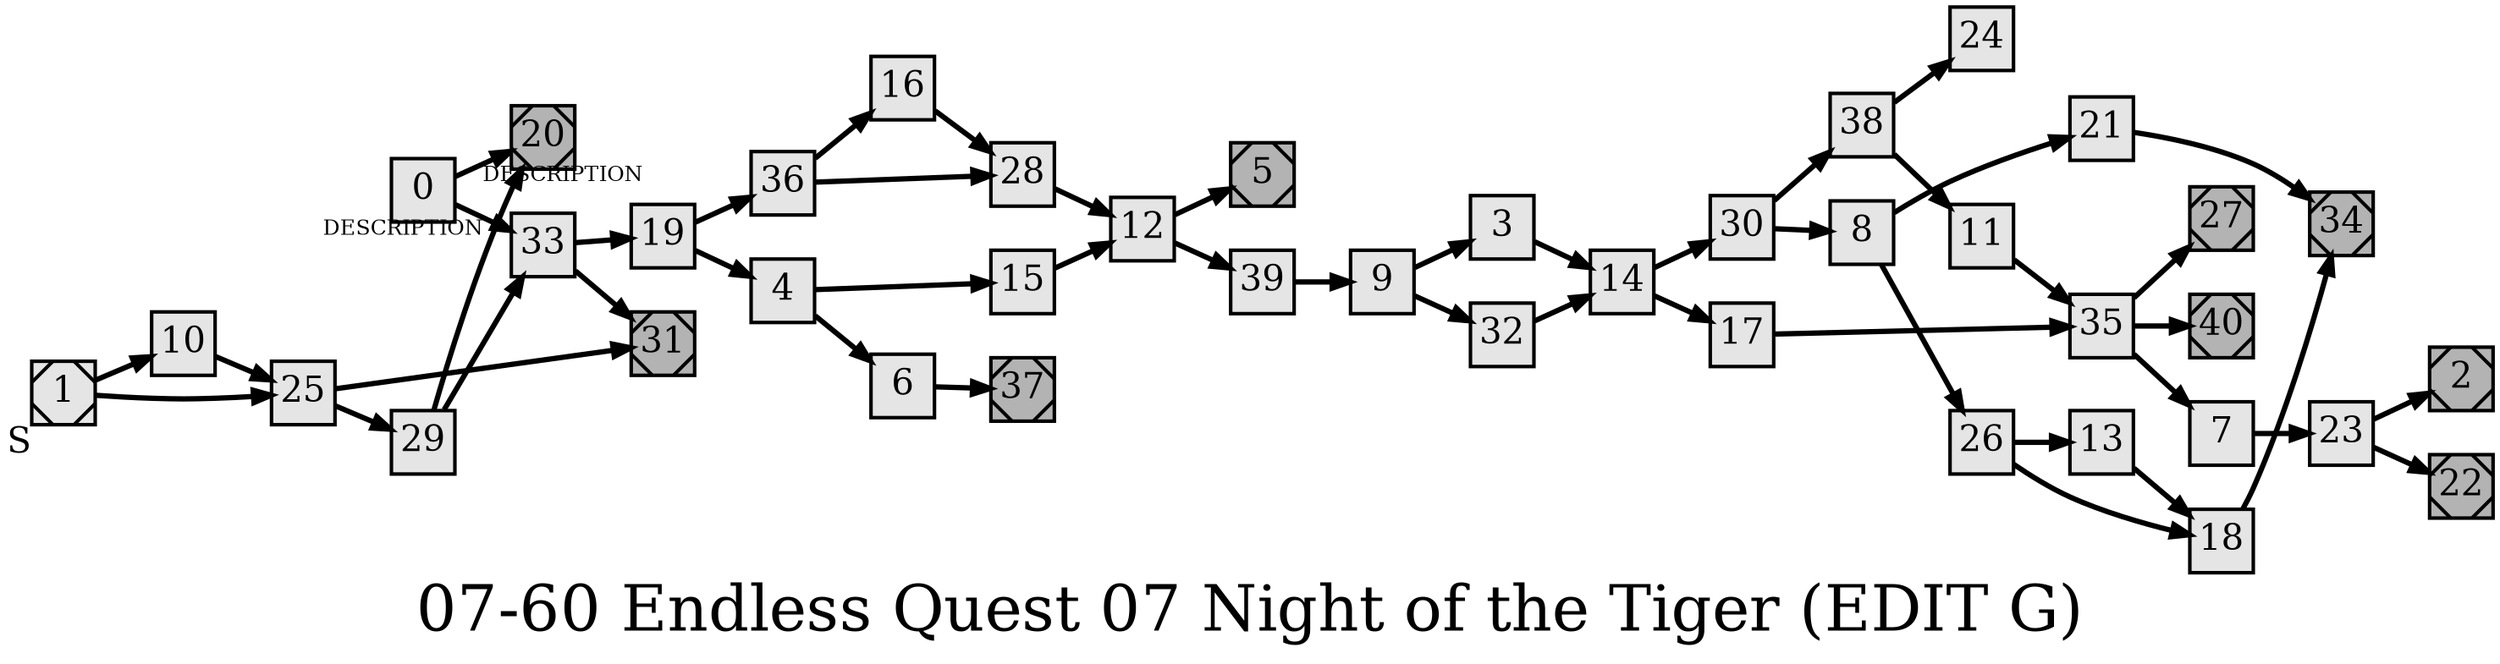 digraph g{
  graph [ label="07-60 Endless Quest 07 Night of the Tiger (EDIT G)" rankdir=LR, ordering=out, fontsize=36, nodesep="0.35", ranksep="0.45"];
  node  [shape=rect, penwidth=2, fontsize=20, style=filled, fillcolor=grey90, margin="0,0", labelfloat=true, regular=true, fixedsize=true];
  edge  [labelfloat=true, penwidth=3, fontsize=12];
  // ---;
  // group  : Katz;
  // id     :;
  // gbid   :;
  // series :;
  // title  :;
  // author :;
  // credit:;
  // - name : Rachael Grainger;
  // role : encoder;
  // date : 2017-09-11;
  // - name : Jeremy Douglass;
  // role : editor;
  // date : 2017-10-19;
  // render:;
  // - name   : small;
  // styles : gvStyles-small.txt;
  // engine : dot;
  // comment: >;
  
  // ---;
  
  // From | To | Label;
  
  0 -> 33	[ xlabel="DESCRIPTION" ];
  0 -> 20	[ xlabel="DESCRIPTION" ];
  1	[ xlabel="S", shape=Msquare, fontsize=20 ];
  1 -> 10;
  1 -> 25;
  2	[ xlabel="E", shape=Msquare, fontsize=20, fillcolor=grey70, xlabel="" ];
  3 -> 14;
  4 -> 15;
  4 -> 6;
  5	[ xlabel="E", shape=Msquare, fontsize=20, fillcolor=grey70, xlabel="" ];
  6 -> 37;
  7 -> 23;
  8 -> 21;
  8 -> 26;
  9 -> 3;
  9 -> 32;
  10 -> 25;
  11 -> 35;
  12 -> 5;
  12 -> 39;
  13 -> 18;
  14 -> 30;
  14 -> 17;
  15 -> 12;
  16 -> 28;
  17 -> 35;
  18 -> 34;
  19 -> 36;
  19 -> 4;
  20	[ xlabel="E", shape=Msquare, fontsize=20, fillcolor=grey70, xlabel="" ];
  21 -> 34;
  22	[ xlabel="E", shape=Msquare, fontsize=20, fillcolor=grey70, xlabel="" ];
  23 -> 2;
  23 -> 22;
  25 -> 31;
  25 -> 29;
  26 -> 13;
  26 -> 18;
  27	[ xlabel="E", shape=Msquare, fontsize=20, fillcolor=grey70, xlabel="" ];
  28 -> 12;
  29 -> 20;
  29 -> 33;
  30 -> 38;
  30 -> 8;
  31	[ xlabel="E", shape=Msquare, fontsize=20, fillcolor=grey70, xlabel="" ];
  32 -> 14;
  33 -> 19;
  33 -> 31;
  34	[ xlabel="E", shape=Msquare, fontsize=20, fillcolor=grey70, xlabel="" ];
  35 -> 27;
  35 -> 7;
  35 -> 40;
  36 -> 16;
  36 -> 28;
  37	[ xlabel="E", shape=Msquare, fontsize=20, fillcolor=grey70, xlabel="" ];
  38 -> 11;
  38 -> 24;
  39 -> 9;
  40	[ xlabel="E", shape=Msquare, fontsize=20, fillcolor=grey70, xlabel="" ];
}

